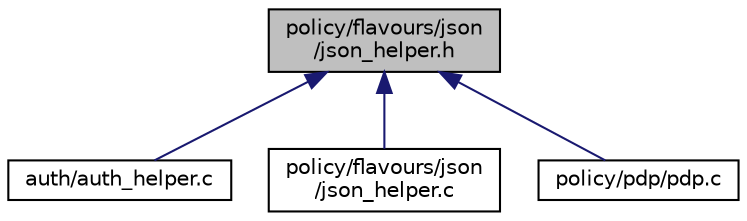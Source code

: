 digraph "policy/flavours/json/json_helper.h"
{
  edge [fontname="Helvetica",fontsize="10",labelfontname="Helvetica",labelfontsize="10"];
  node [fontname="Helvetica",fontsize="10",shape=record];
  Node3 [label="policy/flavours/json\l/json_helper.h",height=0.2,width=0.4,color="black", fillcolor="grey75", style="filled", fontcolor="black"];
  Node3 -> Node4 [dir="back",color="midnightblue",fontsize="10",style="solid",fontname="Helvetica"];
  Node4 [label="auth/auth_helper.c",height=0.2,width=0.4,color="black", fillcolor="white", style="filled",URL="$auth__helper_8c.html"];
  Node3 -> Node5 [dir="back",color="midnightblue",fontsize="10",style="solid",fontname="Helvetica"];
  Node5 [label="policy/flavours/json\l/json_helper.c",height=0.2,width=0.4,color="black", fillcolor="white", style="filled",URL="$json__helper_8c.html"];
  Node3 -> Node6 [dir="back",color="midnightblue",fontsize="10",style="solid",fontname="Helvetica"];
  Node6 [label="policy/pdp/pdp.c",height=0.2,width=0.4,color="black", fillcolor="white", style="filled",URL="$pdp_8c.html"];
}

